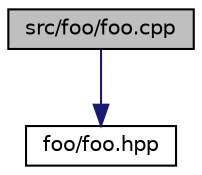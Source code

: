 digraph "src/foo/foo.cpp"
{
 // LATEX_PDF_SIZE
  edge [fontname="Helvetica",fontsize="10",labelfontname="Helvetica",labelfontsize="10"];
  node [fontname="Helvetica",fontsize="10",shape=record];
  Node1 [label="src/foo/foo.cpp",height=0.2,width=0.4,color="black", fillcolor="grey75", style="filled", fontcolor="black",tooltip="Implemenation file for the foo::bar(int) function."];
  Node1 -> Node2 [color="midnightblue",fontsize="10",style="solid",fontname="Helvetica"];
  Node2 [label="foo/foo.hpp",height=0.2,width=0.4,color="black", fillcolor="white", style="filled",URL="$foo_8hpp.html",tooltip="Header file for the foo::bar(int) function."];
}
